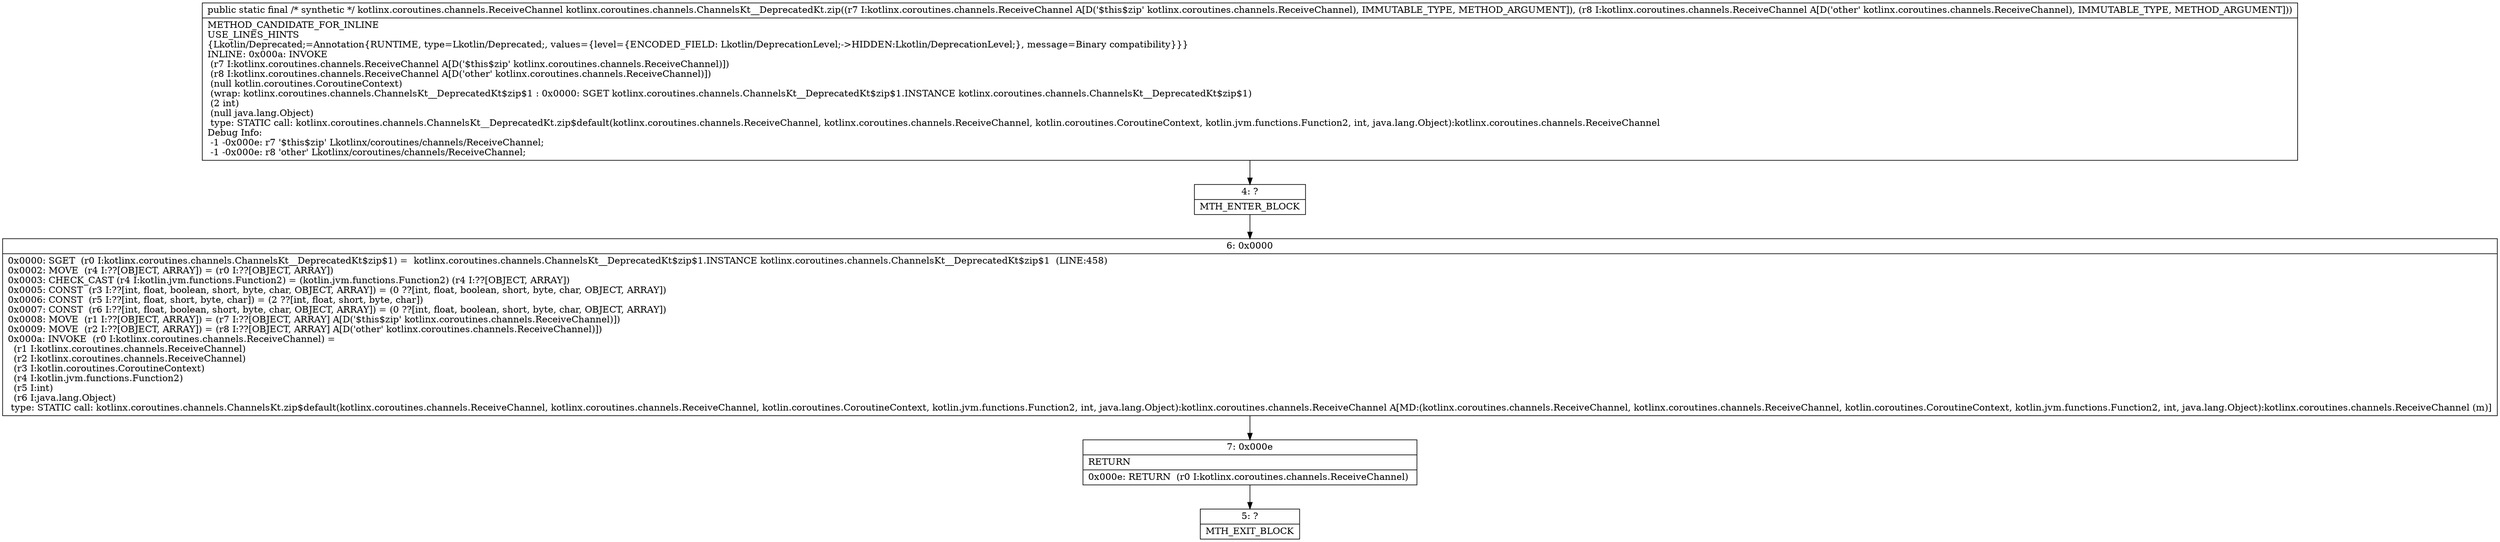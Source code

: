 digraph "CFG forkotlinx.coroutines.channels.ChannelsKt__DeprecatedKt.zip(Lkotlinx\/coroutines\/channels\/ReceiveChannel;Lkotlinx\/coroutines\/channels\/ReceiveChannel;)Lkotlinx\/coroutines\/channels\/ReceiveChannel;" {
Node_4 [shape=record,label="{4\:\ ?|MTH_ENTER_BLOCK\l}"];
Node_6 [shape=record,label="{6\:\ 0x0000|0x0000: SGET  (r0 I:kotlinx.coroutines.channels.ChannelsKt__DeprecatedKt$zip$1) =  kotlinx.coroutines.channels.ChannelsKt__DeprecatedKt$zip$1.INSTANCE kotlinx.coroutines.channels.ChannelsKt__DeprecatedKt$zip$1  (LINE:458)\l0x0002: MOVE  (r4 I:??[OBJECT, ARRAY]) = (r0 I:??[OBJECT, ARRAY]) \l0x0003: CHECK_CAST (r4 I:kotlin.jvm.functions.Function2) = (kotlin.jvm.functions.Function2) (r4 I:??[OBJECT, ARRAY]) \l0x0005: CONST  (r3 I:??[int, float, boolean, short, byte, char, OBJECT, ARRAY]) = (0 ??[int, float, boolean, short, byte, char, OBJECT, ARRAY]) \l0x0006: CONST  (r5 I:??[int, float, short, byte, char]) = (2 ??[int, float, short, byte, char]) \l0x0007: CONST  (r6 I:??[int, float, boolean, short, byte, char, OBJECT, ARRAY]) = (0 ??[int, float, boolean, short, byte, char, OBJECT, ARRAY]) \l0x0008: MOVE  (r1 I:??[OBJECT, ARRAY]) = (r7 I:??[OBJECT, ARRAY] A[D('$this$zip' kotlinx.coroutines.channels.ReceiveChannel)]) \l0x0009: MOVE  (r2 I:??[OBJECT, ARRAY]) = (r8 I:??[OBJECT, ARRAY] A[D('other' kotlinx.coroutines.channels.ReceiveChannel)]) \l0x000a: INVOKE  (r0 I:kotlinx.coroutines.channels.ReceiveChannel) = \l  (r1 I:kotlinx.coroutines.channels.ReceiveChannel)\l  (r2 I:kotlinx.coroutines.channels.ReceiveChannel)\l  (r3 I:kotlin.coroutines.CoroutineContext)\l  (r4 I:kotlin.jvm.functions.Function2)\l  (r5 I:int)\l  (r6 I:java.lang.Object)\l type: STATIC call: kotlinx.coroutines.channels.ChannelsKt.zip$default(kotlinx.coroutines.channels.ReceiveChannel, kotlinx.coroutines.channels.ReceiveChannel, kotlin.coroutines.CoroutineContext, kotlin.jvm.functions.Function2, int, java.lang.Object):kotlinx.coroutines.channels.ReceiveChannel A[MD:(kotlinx.coroutines.channels.ReceiveChannel, kotlinx.coroutines.channels.ReceiveChannel, kotlin.coroutines.CoroutineContext, kotlin.jvm.functions.Function2, int, java.lang.Object):kotlinx.coroutines.channels.ReceiveChannel (m)]\l}"];
Node_7 [shape=record,label="{7\:\ 0x000e|RETURN\l|0x000e: RETURN  (r0 I:kotlinx.coroutines.channels.ReceiveChannel) \l}"];
Node_5 [shape=record,label="{5\:\ ?|MTH_EXIT_BLOCK\l}"];
MethodNode[shape=record,label="{public static final \/* synthetic *\/ kotlinx.coroutines.channels.ReceiveChannel kotlinx.coroutines.channels.ChannelsKt__DeprecatedKt.zip((r7 I:kotlinx.coroutines.channels.ReceiveChannel A[D('$this$zip' kotlinx.coroutines.channels.ReceiveChannel), IMMUTABLE_TYPE, METHOD_ARGUMENT]), (r8 I:kotlinx.coroutines.channels.ReceiveChannel A[D('other' kotlinx.coroutines.channels.ReceiveChannel), IMMUTABLE_TYPE, METHOD_ARGUMENT]))  | METHOD_CANDIDATE_FOR_INLINE\lUSE_LINES_HINTS\l\{Lkotlin\/Deprecated;=Annotation\{RUNTIME, type=Lkotlin\/Deprecated;, values=\{level=\{ENCODED_FIELD: Lkotlin\/DeprecationLevel;\-\>HIDDEN:Lkotlin\/DeprecationLevel;\}, message=Binary compatibility\}\}\}\lINLINE: 0x000a: INVOKE  \l  (r7 I:kotlinx.coroutines.channels.ReceiveChannel A[D('$this$zip' kotlinx.coroutines.channels.ReceiveChannel)])\l  (r8 I:kotlinx.coroutines.channels.ReceiveChannel A[D('other' kotlinx.coroutines.channels.ReceiveChannel)])\l  (null kotlin.coroutines.CoroutineContext)\l  (wrap: kotlinx.coroutines.channels.ChannelsKt__DeprecatedKt$zip$1 : 0x0000: SGET   kotlinx.coroutines.channels.ChannelsKt__DeprecatedKt$zip$1.INSTANCE kotlinx.coroutines.channels.ChannelsKt__DeprecatedKt$zip$1)\l  (2 int)\l  (null java.lang.Object)\l type: STATIC call: kotlinx.coroutines.channels.ChannelsKt__DeprecatedKt.zip$default(kotlinx.coroutines.channels.ReceiveChannel, kotlinx.coroutines.channels.ReceiveChannel, kotlin.coroutines.CoroutineContext, kotlin.jvm.functions.Function2, int, java.lang.Object):kotlinx.coroutines.channels.ReceiveChannel\lDebug Info:\l  \-1 \-0x000e: r7 '$this$zip' Lkotlinx\/coroutines\/channels\/ReceiveChannel;\l  \-1 \-0x000e: r8 'other' Lkotlinx\/coroutines\/channels\/ReceiveChannel;\l}"];
MethodNode -> Node_4;Node_4 -> Node_6;
Node_6 -> Node_7;
Node_7 -> Node_5;
}


